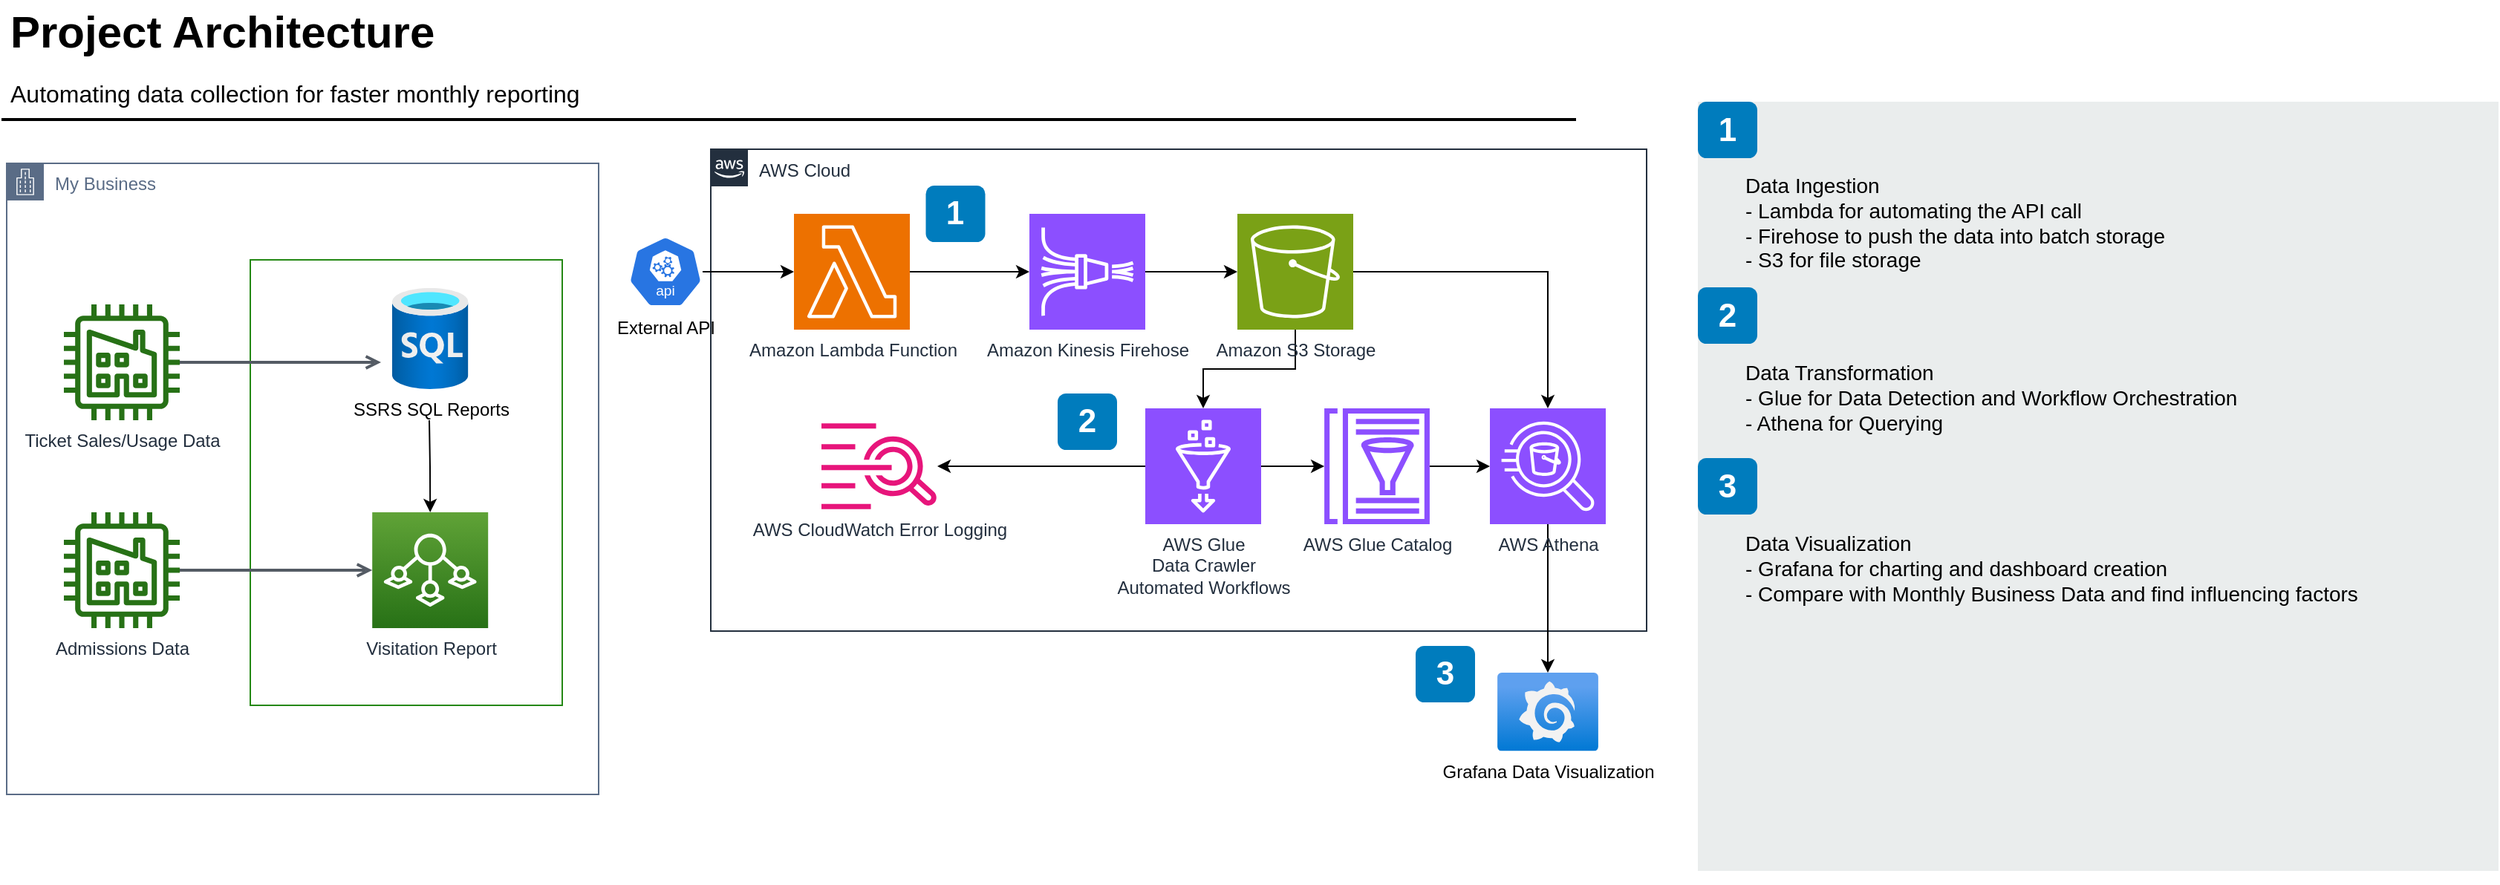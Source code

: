 <mxfile version="24.7.12">
  <diagram id="Ht1M8jgEwFfnCIfOTk4-" name="Page-1">
    <mxGraphModel dx="1615" dy="785" grid="1" gridSize="10" guides="1" tooltips="1" connect="1" arrows="1" fold="1" page="1" pageScale="1" pageWidth="827" pageHeight="1169" math="0" shadow="0">
      <root>
        <mxCell id="0" />
        <mxCell id="1" parent="0" />
        <mxCell id="UEzPUAAOIrF-is8g5C7q-2" value="AWS Cloud" style="points=[[0,0],[0.25,0],[0.5,0],[0.75,0],[1,0],[1,0.25],[1,0.5],[1,0.75],[1,1],[0.75,1],[0.5,1],[0.25,1],[0,1],[0,0.75],[0,0.5],[0,0.25]];outlineConnect=0;gradientColor=none;html=1;whiteSpace=wrap;fontSize=12;fontStyle=0;shape=mxgraph.aws4.group;grIcon=mxgraph.aws4.group_aws_cloud_alt;strokeColor=#232F3E;fillColor=none;verticalAlign=top;align=left;spacingLeft=30;fontColor=#232F3E;dashed=0;container=1;pointerEvents=0;collapsible=0;recursiveResize=0;" parent="1" vertex="1">
          <mxGeometry x="485.5" y="165.5" width="630" height="324.5" as="geometry" />
        </mxCell>
        <mxCell id="F8VcmV8KsGRQa6igT3An-25" value="" style="edgeStyle=orthogonalEdgeStyle;rounded=0;orthogonalLoop=1;jettySize=auto;html=1;" edge="1" parent="UEzPUAAOIrF-is8g5C7q-2" source="F8VcmV8KsGRQa6igT3An-7" target="F8VcmV8KsGRQa6igT3An-23">
          <mxGeometry relative="1" as="geometry" />
        </mxCell>
        <mxCell id="F8VcmV8KsGRQa6igT3An-29" value="" style="edgeStyle=orthogonalEdgeStyle;rounded=0;orthogonalLoop=1;jettySize=auto;html=1;" edge="1" parent="UEzPUAAOIrF-is8g5C7q-2" source="F8VcmV8KsGRQa6igT3An-7" target="F8VcmV8KsGRQa6igT3An-28">
          <mxGeometry relative="1" as="geometry" />
        </mxCell>
        <mxCell id="F8VcmV8KsGRQa6igT3An-7" value="Amazon S3 Storage&lt;div&gt;&lt;br&gt;&lt;/div&gt;" style="sketch=0;points=[[0,0,0],[0.25,0,0],[0.5,0,0],[0.75,0,0],[1,0,0],[0,1,0],[0.25,1,0],[0.5,1,0],[0.75,1,0],[1,1,0],[0,0.25,0],[0,0.5,0],[0,0.75,0],[1,0.25,0],[1,0.5,0],[1,0.75,0]];outlineConnect=0;fontColor=#232F3E;fillColor=#7AA116;strokeColor=#ffffff;dashed=0;verticalLabelPosition=bottom;verticalAlign=top;align=center;html=1;fontSize=12;fontStyle=0;aspect=fixed;shape=mxgraph.aws4.resourceIcon;resIcon=mxgraph.aws4.s3;" vertex="1" parent="UEzPUAAOIrF-is8g5C7q-2">
          <mxGeometry x="354.5" y="43.5" width="78" height="78" as="geometry" />
        </mxCell>
        <mxCell id="-QjtrjUzRDEMRZ5MF8oH-9" value="1" style="rounded=1;whiteSpace=wrap;html=1;fillColor=#007CBD;strokeColor=none;fontColor=#FFFFFF;fontStyle=1;fontSize=22;" parent="UEzPUAAOIrF-is8g5C7q-2" vertex="1">
          <mxGeometry x="144.75" y="24.5" width="40" height="38" as="geometry" />
        </mxCell>
        <mxCell id="UEzPUAAOIrF-is8g5C7q-10" value="2" style="rounded=1;whiteSpace=wrap;html=1;fillColor=#007CBD;strokeColor=none;fontColor=#FFFFFF;fontStyle=1;fontSize=22;" parent="UEzPUAAOIrF-is8g5C7q-2" vertex="1">
          <mxGeometry x="233.5" y="164.5" width="40" height="38" as="geometry" />
        </mxCell>
        <mxCell id="F8VcmV8KsGRQa6igT3An-18" value="" style="edgeStyle=orthogonalEdgeStyle;rounded=0;orthogonalLoop=1;jettySize=auto;html=1;" edge="1" parent="UEzPUAAOIrF-is8g5C7q-2" source="F8VcmV8KsGRQa6igT3An-15" target="F8VcmV8KsGRQa6igT3An-16">
          <mxGeometry relative="1" as="geometry" />
        </mxCell>
        <mxCell id="F8VcmV8KsGRQa6igT3An-15" value="Amazon Lambda Function" style="sketch=0;points=[[0,0,0],[0.25,0,0],[0.5,0,0],[0.75,0,0],[1,0,0],[0,1,0],[0.25,1,0],[0.5,1,0],[0.75,1,0],[1,1,0],[0,0.25,0],[0,0.5,0],[0,0.75,0],[1,0.25,0],[1,0.5,0],[1,0.75,0]];outlineConnect=0;fontColor=#232F3E;fillColor=#ED7100;strokeColor=#ffffff;dashed=0;verticalLabelPosition=bottom;verticalAlign=top;align=center;html=1;fontSize=12;fontStyle=0;aspect=fixed;shape=mxgraph.aws4.resourceIcon;resIcon=mxgraph.aws4.lambda;" vertex="1" parent="UEzPUAAOIrF-is8g5C7q-2">
          <mxGeometry x="56" y="43.5" width="78" height="78" as="geometry" />
        </mxCell>
        <mxCell id="F8VcmV8KsGRQa6igT3An-19" value="" style="edgeStyle=orthogonalEdgeStyle;rounded=0;orthogonalLoop=1;jettySize=auto;html=1;" edge="1" parent="UEzPUAAOIrF-is8g5C7q-2" source="F8VcmV8KsGRQa6igT3An-16" target="F8VcmV8KsGRQa6igT3An-7">
          <mxGeometry relative="1" as="geometry" />
        </mxCell>
        <mxCell id="F8VcmV8KsGRQa6igT3An-16" value="Amazon Kinesis Firehose&lt;div&gt;&lt;br&gt;&lt;/div&gt;" style="sketch=0;points=[[0,0,0],[0.25,0,0],[0.5,0,0],[0.75,0,0],[1,0,0],[0,1,0],[0.25,1,0],[0.5,1,0],[0.75,1,0],[1,1,0],[0,0.25,0],[0,0.5,0],[0,0.75,0],[1,0.25,0],[1,0.5,0],[1,0.75,0]];outlineConnect=0;fontColor=#232F3E;fillColor=#8C4FFF;strokeColor=#ffffff;dashed=0;verticalLabelPosition=bottom;verticalAlign=top;align=center;html=1;fontSize=12;fontStyle=0;aspect=fixed;shape=mxgraph.aws4.resourceIcon;resIcon=mxgraph.aws4.kinesis_data_firehose;" vertex="1" parent="UEzPUAAOIrF-is8g5C7q-2">
          <mxGeometry x="214.5" y="43.5" width="78" height="78" as="geometry" />
        </mxCell>
        <mxCell id="F8VcmV8KsGRQa6igT3An-21" value="3" style="rounded=1;whiteSpace=wrap;html=1;fillColor=#007CBD;strokeColor=none;fontColor=#FFFFFF;fontStyle=1;fontSize=22;" vertex="1" parent="UEzPUAAOIrF-is8g5C7q-2">
          <mxGeometry x="474.5" y="334.5" width="40" height="38" as="geometry" />
        </mxCell>
        <mxCell id="F8VcmV8KsGRQa6igT3An-27" value="" style="edgeStyle=orthogonalEdgeStyle;rounded=0;orthogonalLoop=1;jettySize=auto;html=1;" edge="1" parent="UEzPUAAOIrF-is8g5C7q-2" source="F8VcmV8KsGRQa6igT3An-23" target="F8VcmV8KsGRQa6igT3An-26">
          <mxGeometry relative="1" as="geometry" />
        </mxCell>
        <mxCell id="F8VcmV8KsGRQa6igT3An-33" value="" style="edgeStyle=orthogonalEdgeStyle;rounded=0;orthogonalLoop=1;jettySize=auto;html=1;" edge="1" parent="UEzPUAAOIrF-is8g5C7q-2" source="F8VcmV8KsGRQa6igT3An-23" target="F8VcmV8KsGRQa6igT3An-31">
          <mxGeometry relative="1" as="geometry" />
        </mxCell>
        <mxCell id="F8VcmV8KsGRQa6igT3An-23" value="&lt;div&gt;AWS Glue&lt;/div&gt;&lt;div&gt;Data Crawler&lt;/div&gt;&lt;div&gt;Automated Workflows&lt;/div&gt;" style="sketch=0;points=[[0,0,0],[0.25,0,0],[0.5,0,0],[0.75,0,0],[1,0,0],[0,1,0],[0.25,1,0],[0.5,1,0],[0.75,1,0],[1,1,0],[0,0.25,0],[0,0.5,0],[0,0.75,0],[1,0.25,0],[1,0.5,0],[1,0.75,0]];outlineConnect=0;fontColor=#232F3E;fillColor=#8C4FFF;strokeColor=#ffffff;dashed=0;verticalLabelPosition=bottom;verticalAlign=top;align=center;html=1;fontSize=12;fontStyle=0;aspect=fixed;shape=mxgraph.aws4.resourceIcon;resIcon=mxgraph.aws4.glue;" vertex="1" parent="UEzPUAAOIrF-is8g5C7q-2">
          <mxGeometry x="292.5" y="174.5" width="78" height="78" as="geometry" />
        </mxCell>
        <mxCell id="F8VcmV8KsGRQa6igT3An-30" value="" style="edgeStyle=orthogonalEdgeStyle;rounded=0;orthogonalLoop=1;jettySize=auto;html=1;" edge="1" parent="UEzPUAAOIrF-is8g5C7q-2" source="F8VcmV8KsGRQa6igT3An-26" target="F8VcmV8KsGRQa6igT3An-28">
          <mxGeometry relative="1" as="geometry" />
        </mxCell>
        <mxCell id="F8VcmV8KsGRQa6igT3An-26" value="AWS Glue Catalog&lt;div&gt;&lt;br&gt;&lt;/div&gt;" style="sketch=0;outlineConnect=0;fontColor=#232F3E;gradientColor=none;fillColor=#8C4FFF;strokeColor=none;dashed=0;verticalLabelPosition=bottom;verticalAlign=top;align=center;html=1;fontSize=12;fontStyle=0;aspect=fixed;pointerEvents=1;shape=mxgraph.aws4.glue_data_catalog;" vertex="1" parent="UEzPUAAOIrF-is8g5C7q-2">
          <mxGeometry x="412.5" y="174.5" width="72" height="78" as="geometry" />
        </mxCell>
        <mxCell id="F8VcmV8KsGRQa6igT3An-35" value="" style="edgeStyle=orthogonalEdgeStyle;rounded=0;orthogonalLoop=1;jettySize=auto;html=1;" edge="1" parent="UEzPUAAOIrF-is8g5C7q-2" source="F8VcmV8KsGRQa6igT3An-28" target="F8VcmV8KsGRQa6igT3An-34">
          <mxGeometry relative="1" as="geometry" />
        </mxCell>
        <mxCell id="F8VcmV8KsGRQa6igT3An-28" value="AWS Athena" style="sketch=0;points=[[0,0,0],[0.25,0,0],[0.5,0,0],[0.75,0,0],[1,0,0],[0,1,0],[0.25,1,0],[0.5,1,0],[0.75,1,0],[1,1,0],[0,0.25,0],[0,0.5,0],[0,0.75,0],[1,0.25,0],[1,0.5,0],[1,0.75,0]];outlineConnect=0;fontColor=#232F3E;fillColor=#8C4FFF;strokeColor=#ffffff;dashed=0;verticalLabelPosition=bottom;verticalAlign=top;align=center;html=1;fontSize=12;fontStyle=0;aspect=fixed;shape=mxgraph.aws4.resourceIcon;resIcon=mxgraph.aws4.athena;" vertex="1" parent="UEzPUAAOIrF-is8g5C7q-2">
          <mxGeometry x="524.5" y="174.5" width="78" height="78" as="geometry" />
        </mxCell>
        <mxCell id="F8VcmV8KsGRQa6igT3An-31" value="AWS CloudWatch Error Logging" style="sketch=0;outlineConnect=0;fontColor=#232F3E;gradientColor=none;fillColor=#E7157B;strokeColor=none;dashed=0;verticalLabelPosition=bottom;verticalAlign=top;align=center;html=1;fontSize=12;fontStyle=0;aspect=fixed;pointerEvents=1;shape=mxgraph.aws4.cloudwatch_logs;" vertex="1" parent="UEzPUAAOIrF-is8g5C7q-2">
          <mxGeometry x="74.5" y="184.5" width="78" height="58" as="geometry" />
        </mxCell>
        <mxCell id="F8VcmV8KsGRQa6igT3An-34" value="Grafana Data Visualization" style="image;aspect=fixed;html=1;points=[];align=center;fontSize=12;image=img/lib/azure2/other/Grafana.svg;" vertex="1" parent="UEzPUAAOIrF-is8g5C7q-2">
          <mxGeometry x="529.5" y="352.5" width="68" height="52.8" as="geometry" />
        </mxCell>
        <mxCell id="UEzPUAAOIrF-is8g5C7q-1" value="My Business" style="points=[[0,0],[0.25,0],[0.5,0],[0.75,0],[1,0],[1,0.25],[1,0.5],[1,0.75],[1,1],[0.75,1],[0.5,1],[0.25,1],[0,1],[0,0.75],[0,0.5],[0,0.25]];outlineConnect=0;gradientColor=none;html=1;whiteSpace=wrap;fontSize=12;fontStyle=0;shape=mxgraph.aws4.group;grIcon=mxgraph.aws4.group_corporate_data_center;strokeColor=#5A6C86;fillColor=none;verticalAlign=top;align=left;spacingLeft=30;fontColor=#5A6C86;dashed=0;container=1;pointerEvents=0;collapsible=0;recursiveResize=0;" parent="1" vertex="1">
          <mxGeometry x="11.5" y="175" width="398.5" height="425" as="geometry" />
        </mxCell>
        <mxCell id="UEzPUAAOIrF-is8g5C7q-6" value="Ticket Sales/Usage Data" style="outlineConnect=0;fontColor=#232F3E;gradientColor=none;fillColor=#277116;strokeColor=none;dashed=0;verticalLabelPosition=bottom;verticalAlign=top;align=center;html=1;fontSize=12;fontStyle=0;aspect=fixed;pointerEvents=1;shape=mxgraph.aws4.factory;" parent="UEzPUAAOIrF-is8g5C7q-1" vertex="1">
          <mxGeometry x="38.5" y="95.0" width="78" height="78" as="geometry" />
        </mxCell>
        <mxCell id="UEzPUAAOIrF-is8g5C7q-7" value="Admissions Data&lt;div&gt;&lt;br&gt;&lt;/div&gt;" style="outlineConnect=0;fontColor=#232F3E;gradientColor=none;fillColor=#277116;strokeColor=none;dashed=0;verticalLabelPosition=bottom;verticalAlign=top;align=center;html=1;fontSize=12;fontStyle=0;aspect=fixed;pointerEvents=1;shape=mxgraph.aws4.factory;" parent="UEzPUAAOIrF-is8g5C7q-1" vertex="1">
          <mxGeometry x="38.5" y="235.0" width="78" height="78" as="geometry" />
        </mxCell>
        <mxCell id="UEzPUAAOIrF-is8g5C7q-5" value="" style="whiteSpace=wrap;html=1;dashed=0;fontColor=#AAB7B8;fontStyle=0;align=left;verticalAlign=top;strokeColor=#248814;fillColor=none;gradientColor=none;spacingLeft=30;container=1;pointerEvents=0;collapsible=0;recursiveResize=0;" parent="UEzPUAAOIrF-is8g5C7q-1" vertex="1">
          <mxGeometry x="164" y="65" width="210" height="300" as="geometry" />
        </mxCell>
        <mxCell id="UEzPUAAOIrF-is8g5C7q-9" value="Visitation Report" style="outlineConnect=0;fontColor=#232F3E;gradientColor=#60A337;gradientDirection=north;fillColor=#277116;strokeColor=#ffffff;dashed=0;verticalLabelPosition=bottom;verticalAlign=top;align=center;html=1;fontSize=12;fontStyle=0;aspect=fixed;shape=mxgraph.aws4.resourceIcon;resIcon=mxgraph.aws4.iot_sitewise;" parent="UEzPUAAOIrF-is8g5C7q-5" vertex="1">
          <mxGeometry x="82.1" y="170" width="78" height="78" as="geometry" />
        </mxCell>
        <mxCell id="F8VcmV8KsGRQa6igT3An-1" value="" style="edgeStyle=orthogonalEdgeStyle;rounded=0;orthogonalLoop=1;jettySize=auto;html=1;" edge="1" parent="UEzPUAAOIrF-is8g5C7q-5" target="UEzPUAAOIrF-is8g5C7q-9">
          <mxGeometry relative="1" as="geometry">
            <mxPoint x="120.5" y="108.0" as="sourcePoint" />
          </mxGeometry>
        </mxCell>
        <mxCell id="F8VcmV8KsGRQa6igT3An-37" value="SSRS SQL Reports" style="image;aspect=fixed;html=1;points=[];align=center;fontSize=12;image=img/lib/azure2/iot/Time_Series_Data_Sets.svg;" vertex="1" parent="UEzPUAAOIrF-is8g5C7q-5">
          <mxGeometry x="95.5" y="19" width="51.2" height="68" as="geometry" />
        </mxCell>
        <mxCell id="UEzPUAAOIrF-is8g5C7q-25" value="" style="edgeStyle=orthogonalEdgeStyle;rounded=0;orthogonalLoop=1;jettySize=auto;html=1;strokeColor=#545B64;strokeWidth=2;endFill=0;endArrow=open;startArrow=none;" parent="UEzPUAAOIrF-is8g5C7q-1" source="UEzPUAAOIrF-is8g5C7q-6" edge="1">
          <mxGeometry relative="1" as="geometry">
            <mxPoint x="252.015" y="134" as="targetPoint" />
          </mxGeometry>
        </mxCell>
        <mxCell id="UEzPUAAOIrF-is8g5C7q-26" value="" style="edgeStyle=orthogonalEdgeStyle;rounded=0;orthogonalLoop=1;jettySize=auto;html=1;strokeColor=#545B64;strokeWidth=2;endFill=0;endArrow=open;startArrow=none;" parent="UEzPUAAOIrF-is8g5C7q-1" source="UEzPUAAOIrF-is8g5C7q-7" target="UEzPUAAOIrF-is8g5C7q-9" edge="1">
          <mxGeometry relative="1" as="geometry" />
        </mxCell>
        <mxCell id="-QjtrjUzRDEMRZ5MF8oH-47" value="Project Architecture&lt;div&gt;&lt;br&gt;&lt;/div&gt;" style="text;html=1;resizable=0;points=[];autosize=1;align=left;verticalAlign=top;spacingTop=-4;fontSize=30;fontStyle=1" parent="1" vertex="1">
          <mxGeometry x="12" y="65.5" width="280" height="80" as="geometry" />
        </mxCell>
        <mxCell id="-QjtrjUzRDEMRZ5MF8oH-48" value="Automating data collection for faster monthly reporting" style="text;html=1;resizable=0;points=[];autosize=1;align=left;verticalAlign=top;spacingTop=-4;fontSize=16" parent="1" vertex="1">
          <mxGeometry x="12" y="115.5" width="410" height="30" as="geometry" />
        </mxCell>
        <mxCell id="SCVMTBWpLvtzJIhz15lM-1" value="" style="line;strokeWidth=2;html=1;fontSize=14;" parent="1" vertex="1">
          <mxGeometry x="8" y="140.5" width="1060" height="10" as="geometry" />
        </mxCell>
        <mxCell id="7OVz4w7n9kzEPWy-4BBC-3" value="" style="rounded=0;whiteSpace=wrap;html=1;fillColor=#EAEDED;fontSize=22;fontColor=#FFFFFF;strokeColor=none;labelBackgroundColor=none;" parent="1" vertex="1">
          <mxGeometry x="1150" y="133.5" width="539" height="518" as="geometry" />
        </mxCell>
        <mxCell id="7OVz4w7n9kzEPWy-4BBC-4" value="1" style="rounded=1;whiteSpace=wrap;html=1;fillColor=#007CBD;strokeColor=none;fontColor=#FFFFFF;fontStyle=1;fontSize=22;labelBackgroundColor=none;" parent="1" vertex="1">
          <mxGeometry x="1150" y="133.5" width="40" height="38" as="geometry" />
        </mxCell>
        <mxCell id="7OVz4w7n9kzEPWy-4BBC-5" value="2" style="rounded=1;whiteSpace=wrap;html=1;fillColor=#007CBD;strokeColor=none;fontColor=#FFFFFF;fontStyle=1;fontSize=22;labelBackgroundColor=none;" parent="1" vertex="1">
          <mxGeometry x="1150" y="258.5" width="40" height="38" as="geometry" />
        </mxCell>
        <mxCell id="7OVz4w7n9kzEPWy-4BBC-6" value="3" style="rounded=1;whiteSpace=wrap;html=1;fillColor=#007CBD;strokeColor=none;fontColor=#FFFFFF;fontStyle=1;fontSize=22;labelBackgroundColor=none;" parent="1" vertex="1">
          <mxGeometry x="1150" y="373.5" width="40" height="38" as="geometry" />
        </mxCell>
        <mxCell id="7OVz4w7n9kzEPWy-4BBC-13" value="&lt;span&gt;Data Ingestion&lt;/span&gt;&lt;br&gt;&lt;div&gt;&lt;span&gt;- Lambda for automating the API call&lt;br&gt;- Firehose to push the data into batch storage&lt;br&gt;- S3 for file storage&lt;/span&gt;&lt;/div&gt;" style="text;html=1;align=left;verticalAlign=top;spacingTop=-4;fontSize=14;labelBackgroundColor=none;whiteSpace=wrap;" parent="1" vertex="1">
          <mxGeometry x="1180" y="178.5" width="449" height="118" as="geometry" />
        </mxCell>
        <mxCell id="7OVz4w7n9kzEPWy-4BBC-14" value="&lt;span&gt;Data Transformation&lt;br&gt;&lt;/span&gt;- Glue for Data Detection and Workflow Orchestration&lt;div&gt;- Athena for Querying&lt;/div&gt;" style="text;html=1;align=left;verticalAlign=top;spacingTop=-4;fontSize=14;labelBackgroundColor=none;whiteSpace=wrap;" parent="1" vertex="1">
          <mxGeometry x="1179.5" y="305" width="450" height="115" as="geometry" />
        </mxCell>
        <mxCell id="7OVz4w7n9kzEPWy-4BBC-15" value="&lt;span&gt;Data Visualization&lt;br&gt;&lt;/span&gt;- Grafana for charting and dashboard creation&lt;br&gt;&lt;div&gt;- Compare with Monthly Business Data and find influencing factors&lt;/div&gt;" style="text;html=1;align=left;verticalAlign=top;spacingTop=-4;fontSize=14;labelBackgroundColor=none;whiteSpace=wrap;" parent="1" vertex="1">
          <mxGeometry x="1180" y="420" width="450" height="117" as="geometry" />
        </mxCell>
        <mxCell id="F8VcmV8KsGRQa6igT3An-17" value="" style="edgeStyle=orthogonalEdgeStyle;rounded=0;orthogonalLoop=1;jettySize=auto;html=1;" edge="1" parent="1" source="F8VcmV8KsGRQa6igT3An-12" target="F8VcmV8KsGRQa6igT3An-15">
          <mxGeometry relative="1" as="geometry" />
        </mxCell>
        <mxCell id="F8VcmV8KsGRQa6igT3An-12" value="External API&lt;div&gt;&lt;br&gt;&lt;/div&gt;" style="aspect=fixed;sketch=0;html=1;dashed=0;whitespace=wrap;verticalLabelPosition=bottom;verticalAlign=top;fillColor=#2875E2;strokeColor=#ffffff;points=[[0.005,0.63,0],[0.1,0.2,0],[0.9,0.2,0],[0.5,0,0],[0.995,0.63,0],[0.72,0.99,0],[0.5,1,0],[0.28,0.99,0]];shape=mxgraph.kubernetes.icon2;kubernetesLabel=1;prIcon=api" vertex="1" parent="1">
          <mxGeometry x="430" y="224" width="50" height="48" as="geometry" />
        </mxCell>
        <mxCell id="F8VcmV8KsGRQa6igT3An-36" style="edgeStyle=orthogonalEdgeStyle;rounded=0;orthogonalLoop=1;jettySize=auto;html=1;exitX=0.5;exitY=1;exitDx=0;exitDy=0;" edge="1" parent="1" source="7OVz4w7n9kzEPWy-4BBC-3" target="7OVz4w7n9kzEPWy-4BBC-3">
          <mxGeometry relative="1" as="geometry" />
        </mxCell>
      </root>
    </mxGraphModel>
  </diagram>
</mxfile>
